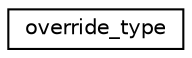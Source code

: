 digraph "Graphical Class Hierarchy"
{
 // INTERACTIVE_SVG=YES
 // LATEX_PDF_SIZE
  edge [fontname="Helvetica",fontsize="10",labelfontname="Helvetica",labelfontsize="10"];
  node [fontname="Helvetica",fontsize="10",shape=record];
  rankdir="LR";
  Node0 [label="override_type",height=0.2,width=0.4,color="black", fillcolor="white", style="filled",URL="$structdata__override__mod_1_1override__type.html",tooltip="Private type for holding various data fields for performing data overrides."];
}
